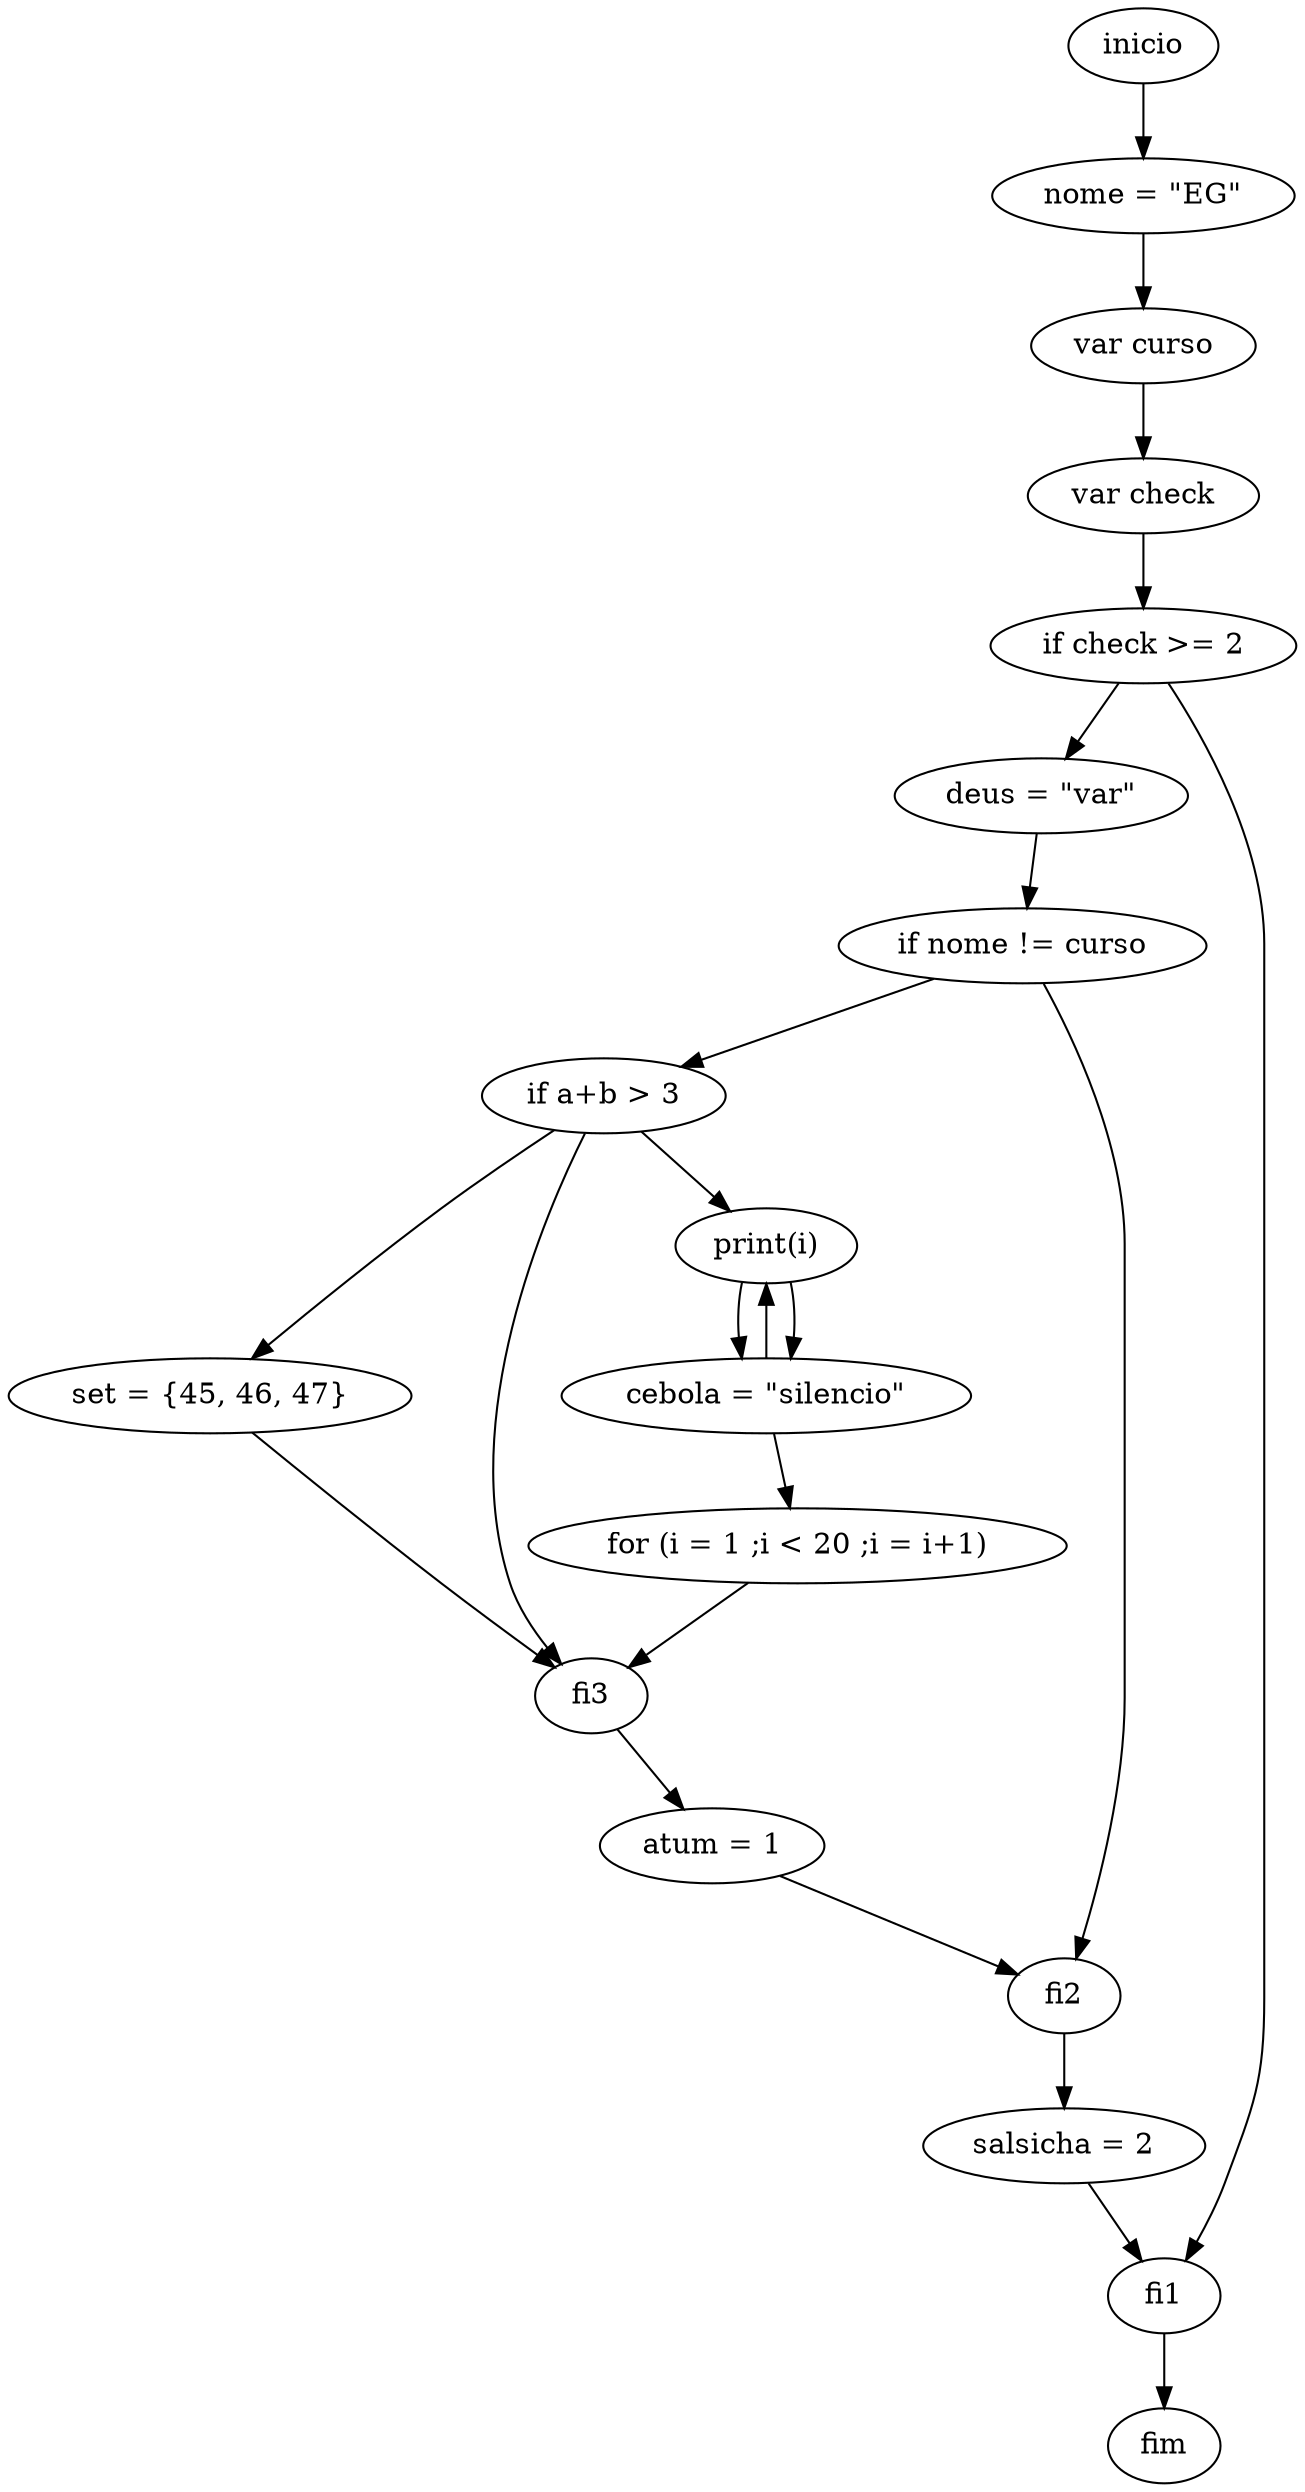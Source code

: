 digraph "graph" {
	inicio -> "nome = \"EG\""
	"nome = \"EG\"" -> "var curso"
	"var curso" -> "var check"
	"var check" -> "if check >= 2"
	"if check >= 2" -> "deus = \"var\""
	"deus = \"var\"" -> "if nome != curso"
	"if nome != curso" -> "if a+b > 3"
	"if a+b > 3" -> "set = {45, 46, 47}"
	"if a+b > 3" -> fi3
	"set = {45, 46, 47}" -> fi3
	"if a+b > 3" -> "print(i)"
	"print(i)" -> "cebola = \"silencio\""
	"cebola = \"silencio\"" -> "print(i)"
	"print(i)" -> "cebola = \"silencio\""
	"cebola = \"silencio\"" -> "for (i = 1 ;i < 20 ;i = i+1)"
	"for (i = 1 ;i < 20 ;i = i+1)" -> fi3
	fi3 -> "atum = 1"
	"if nome != curso" -> fi2
	"atum = 1" -> fi2
	fi2 -> "salsicha = 2"
	"if check >= 2" -> fi1
	"salsicha = 2" -> fi1
	fi1 -> fim
}
